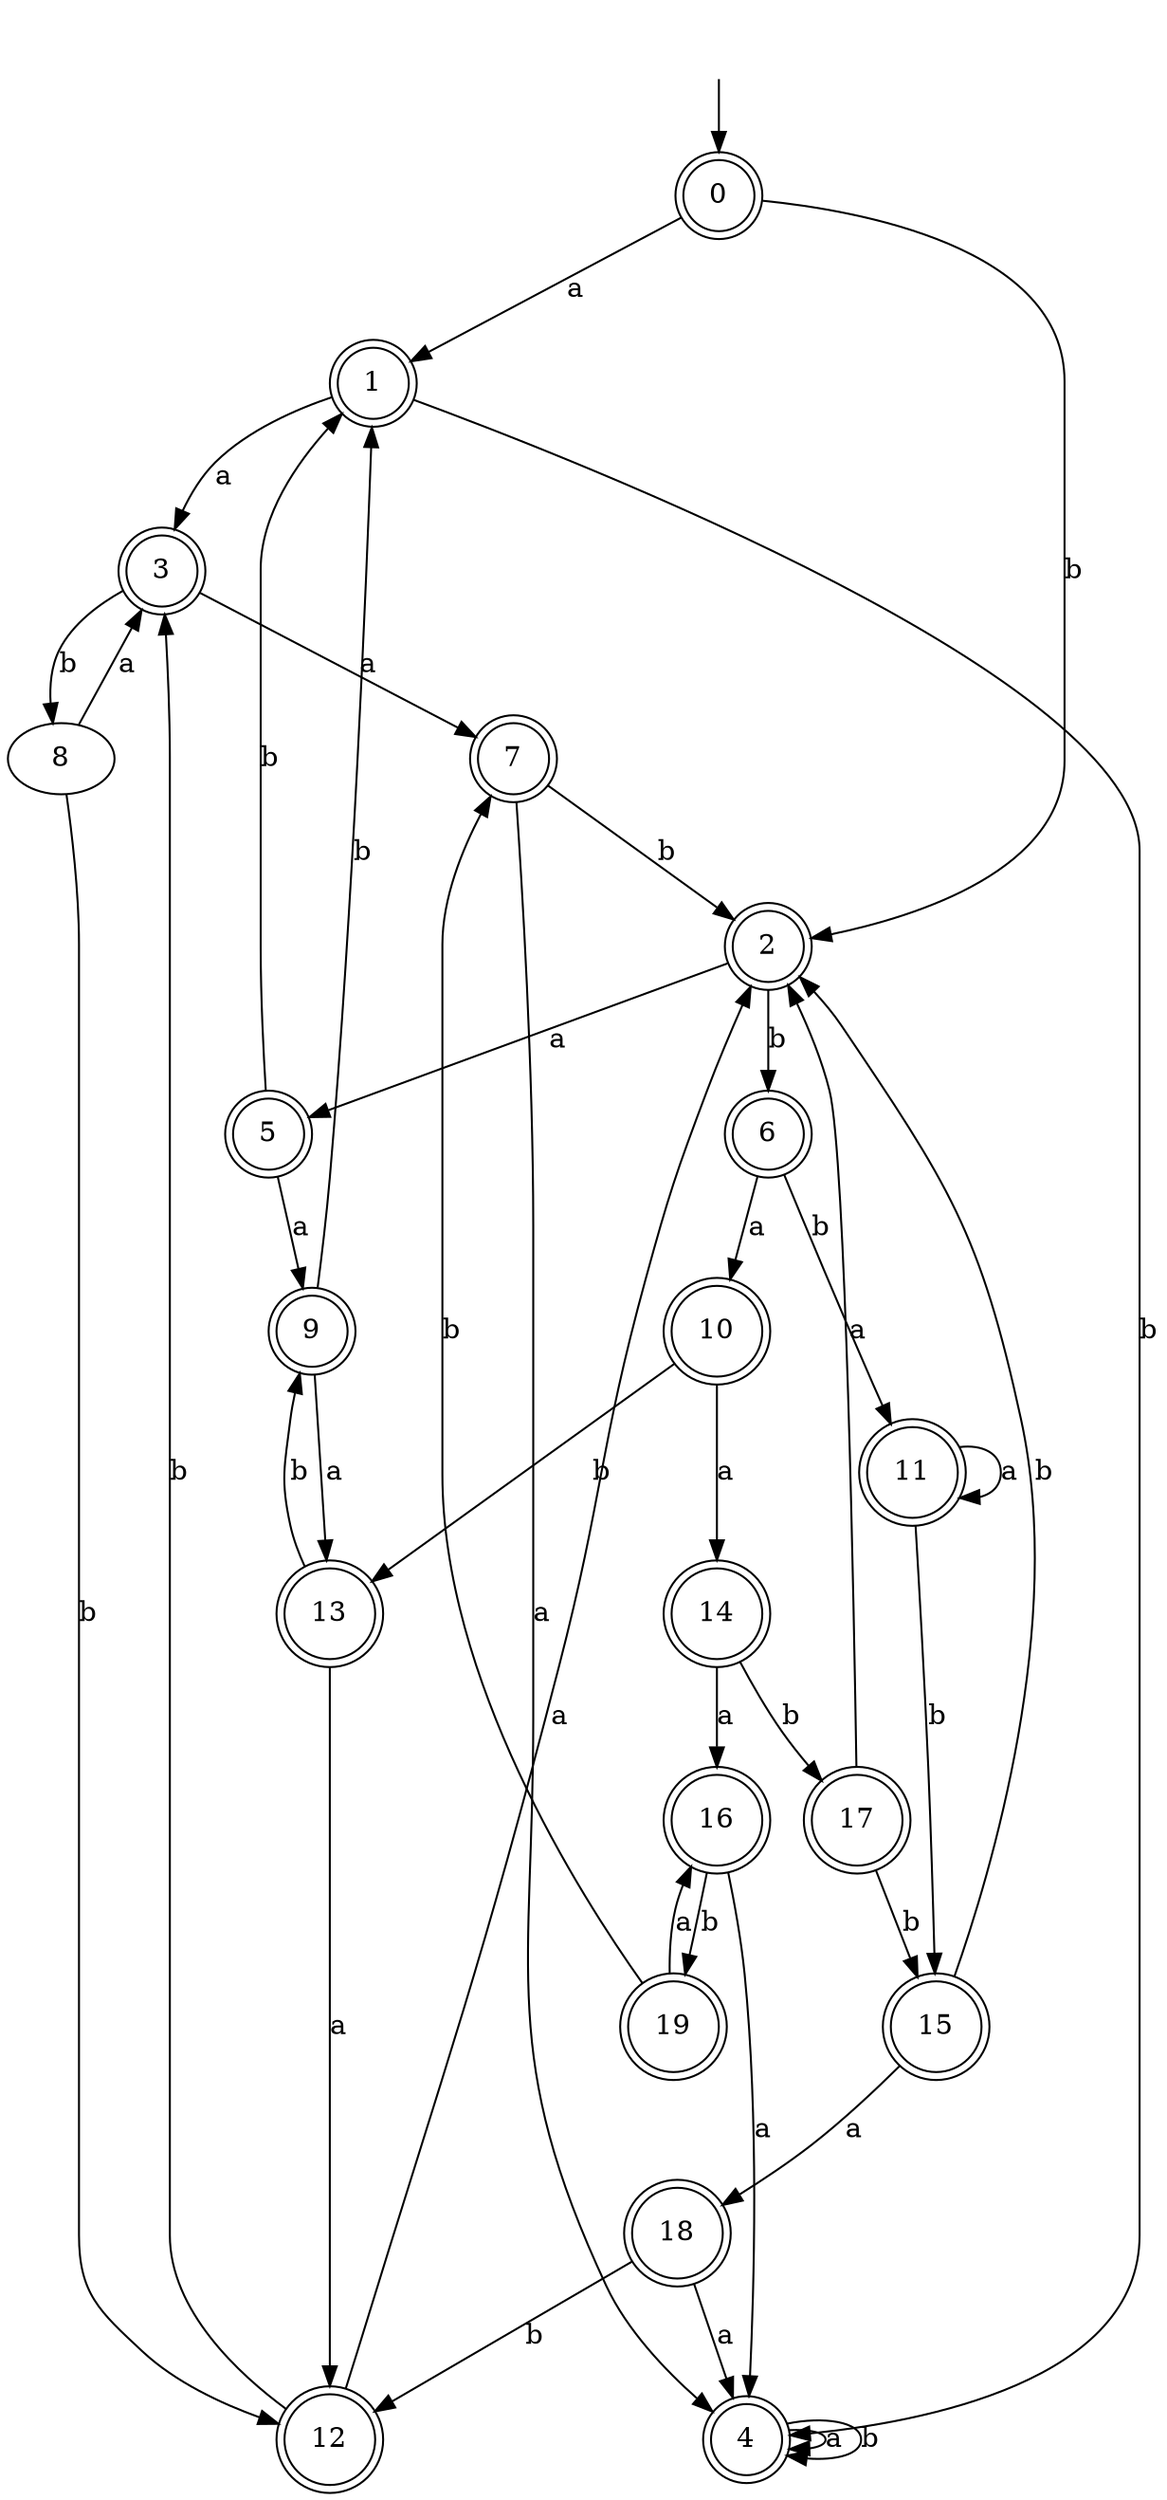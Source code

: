 digraph RandomDFA {
  __start0 [label="", shape=none];
  __start0 -> 0 [label=""];
  0 [shape=circle] [shape=doublecircle]
  0 -> 1 [label="a"]
  0 -> 2 [label="b"]
  1 [shape=doublecircle]
  1 -> 3 [label="a"]
  1 -> 4 [label="b"]
  2 [shape=doublecircle]
  2 -> 5 [label="a"]
  2 -> 6 [label="b"]
  3 [shape=doublecircle]
  3 -> 7 [label="a"]
  3 -> 8 [label="b"]
  4 [shape=doublecircle]
  4 -> 4 [label="a"]
  4 -> 4 [label="b"]
  5 [shape=doublecircle]
  5 -> 9 [label="a"]
  5 -> 1 [label="b"]
  6 [shape=doublecircle]
  6 -> 10 [label="a"]
  6 -> 11 [label="b"]
  7 [shape=doublecircle]
  7 -> 4 [label="a"]
  7 -> 2 [label="b"]
  8
  8 -> 3 [label="a"]
  8 -> 12 [label="b"]
  9 [shape=doublecircle]
  9 -> 13 [label="a"]
  9 -> 1 [label="b"]
  10 [shape=doublecircle]
  10 -> 14 [label="a"]
  10 -> 13 [label="b"]
  11 [shape=doublecircle]
  11 -> 11 [label="a"]
  11 -> 15 [label="b"]
  12 [shape=doublecircle]
  12 -> 2 [label="a"]
  12 -> 3 [label="b"]
  13 [shape=doublecircle]
  13 -> 12 [label="a"]
  13 -> 9 [label="b"]
  14 [shape=doublecircle]
  14 -> 16 [label="a"]
  14 -> 17 [label="b"]
  15 [shape=doublecircle]
  15 -> 18 [label="a"]
  15 -> 2 [label="b"]
  16 [shape=doublecircle]
  16 -> 4 [label="a"]
  16 -> 19 [label="b"]
  17 [shape=doublecircle]
  17 -> 2 [label="a"]
  17 -> 15 [label="b"]
  18 [shape=doublecircle]
  18 -> 4 [label="a"]
  18 -> 12 [label="b"]
  19 [shape=doublecircle]
  19 -> 16 [label="a"]
  19 -> 7 [label="b"]
}

